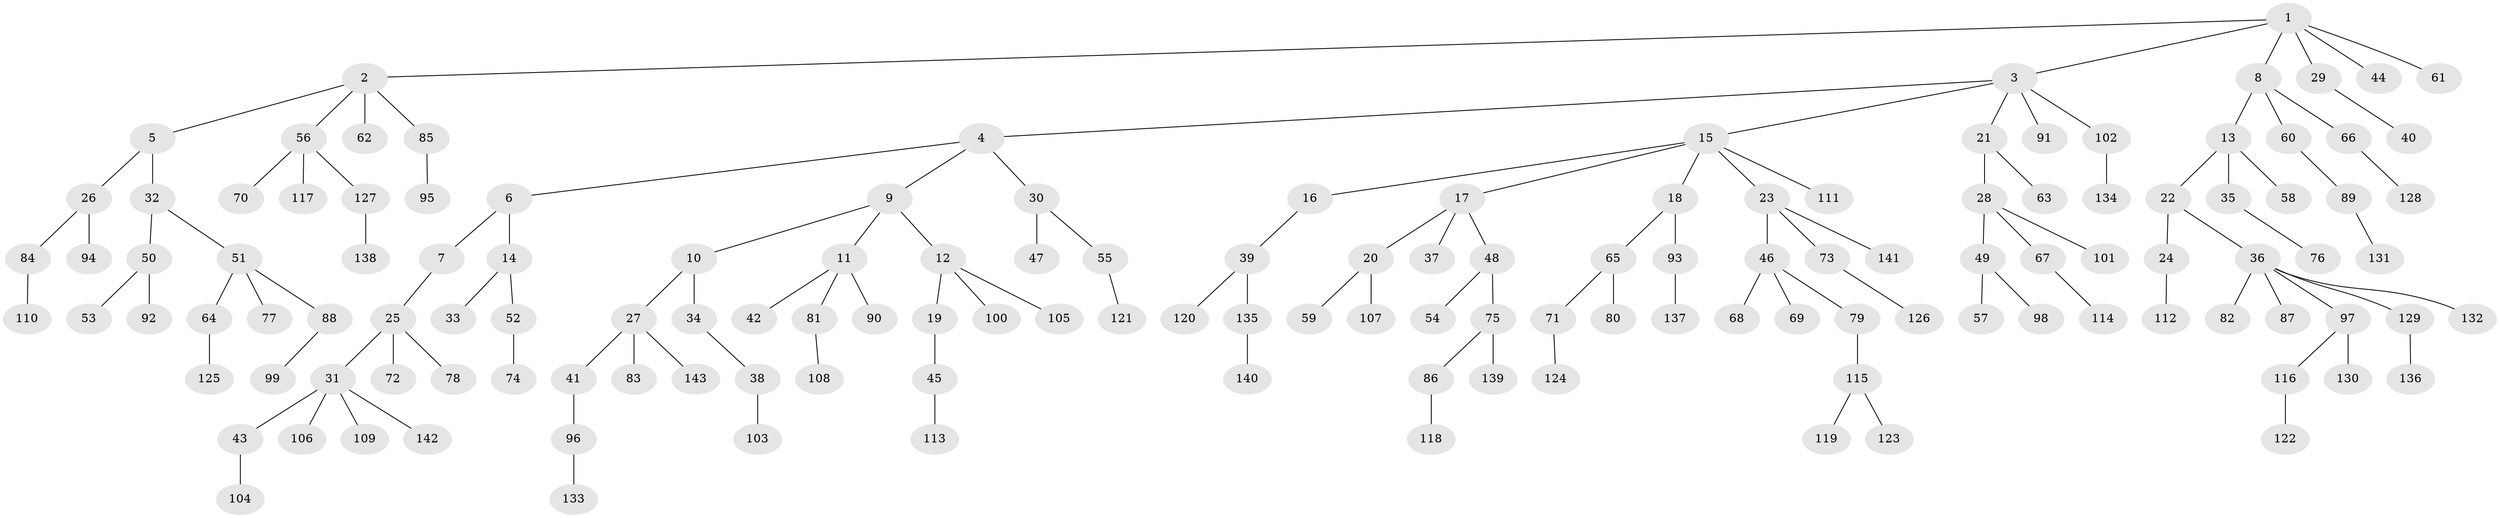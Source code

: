 // coarse degree distribution, {8: 0.03508771929824561, 5: 0.03508771929824561, 3: 0.12280701754385964, 4: 0.05263157894736842, 6: 0.017543859649122806, 1: 0.6491228070175439, 2: 0.08771929824561403}
// Generated by graph-tools (version 1.1) at 2025/19/03/04/25 18:19:23]
// undirected, 143 vertices, 142 edges
graph export_dot {
graph [start="1"]
  node [color=gray90,style=filled];
  1;
  2;
  3;
  4;
  5;
  6;
  7;
  8;
  9;
  10;
  11;
  12;
  13;
  14;
  15;
  16;
  17;
  18;
  19;
  20;
  21;
  22;
  23;
  24;
  25;
  26;
  27;
  28;
  29;
  30;
  31;
  32;
  33;
  34;
  35;
  36;
  37;
  38;
  39;
  40;
  41;
  42;
  43;
  44;
  45;
  46;
  47;
  48;
  49;
  50;
  51;
  52;
  53;
  54;
  55;
  56;
  57;
  58;
  59;
  60;
  61;
  62;
  63;
  64;
  65;
  66;
  67;
  68;
  69;
  70;
  71;
  72;
  73;
  74;
  75;
  76;
  77;
  78;
  79;
  80;
  81;
  82;
  83;
  84;
  85;
  86;
  87;
  88;
  89;
  90;
  91;
  92;
  93;
  94;
  95;
  96;
  97;
  98;
  99;
  100;
  101;
  102;
  103;
  104;
  105;
  106;
  107;
  108;
  109;
  110;
  111;
  112;
  113;
  114;
  115;
  116;
  117;
  118;
  119;
  120;
  121;
  122;
  123;
  124;
  125;
  126;
  127;
  128;
  129;
  130;
  131;
  132;
  133;
  134;
  135;
  136;
  137;
  138;
  139;
  140;
  141;
  142;
  143;
  1 -- 2;
  1 -- 3;
  1 -- 8;
  1 -- 29;
  1 -- 44;
  1 -- 61;
  2 -- 5;
  2 -- 56;
  2 -- 62;
  2 -- 85;
  3 -- 4;
  3 -- 15;
  3 -- 21;
  3 -- 91;
  3 -- 102;
  4 -- 6;
  4 -- 9;
  4 -- 30;
  5 -- 26;
  5 -- 32;
  6 -- 7;
  6 -- 14;
  7 -- 25;
  8 -- 13;
  8 -- 60;
  8 -- 66;
  9 -- 10;
  9 -- 11;
  9 -- 12;
  10 -- 27;
  10 -- 34;
  11 -- 42;
  11 -- 81;
  11 -- 90;
  12 -- 19;
  12 -- 100;
  12 -- 105;
  13 -- 22;
  13 -- 35;
  13 -- 58;
  14 -- 33;
  14 -- 52;
  15 -- 16;
  15 -- 17;
  15 -- 18;
  15 -- 23;
  15 -- 111;
  16 -- 39;
  17 -- 20;
  17 -- 37;
  17 -- 48;
  18 -- 65;
  18 -- 93;
  19 -- 45;
  20 -- 59;
  20 -- 107;
  21 -- 28;
  21 -- 63;
  22 -- 24;
  22 -- 36;
  23 -- 46;
  23 -- 73;
  23 -- 141;
  24 -- 112;
  25 -- 31;
  25 -- 72;
  25 -- 78;
  26 -- 84;
  26 -- 94;
  27 -- 41;
  27 -- 83;
  27 -- 143;
  28 -- 49;
  28 -- 67;
  28 -- 101;
  29 -- 40;
  30 -- 47;
  30 -- 55;
  31 -- 43;
  31 -- 106;
  31 -- 109;
  31 -- 142;
  32 -- 50;
  32 -- 51;
  34 -- 38;
  35 -- 76;
  36 -- 82;
  36 -- 87;
  36 -- 97;
  36 -- 129;
  36 -- 132;
  38 -- 103;
  39 -- 120;
  39 -- 135;
  41 -- 96;
  43 -- 104;
  45 -- 113;
  46 -- 68;
  46 -- 69;
  46 -- 79;
  48 -- 54;
  48 -- 75;
  49 -- 57;
  49 -- 98;
  50 -- 53;
  50 -- 92;
  51 -- 64;
  51 -- 77;
  51 -- 88;
  52 -- 74;
  55 -- 121;
  56 -- 70;
  56 -- 117;
  56 -- 127;
  60 -- 89;
  64 -- 125;
  65 -- 71;
  65 -- 80;
  66 -- 128;
  67 -- 114;
  71 -- 124;
  73 -- 126;
  75 -- 86;
  75 -- 139;
  79 -- 115;
  81 -- 108;
  84 -- 110;
  85 -- 95;
  86 -- 118;
  88 -- 99;
  89 -- 131;
  93 -- 137;
  96 -- 133;
  97 -- 116;
  97 -- 130;
  102 -- 134;
  115 -- 119;
  115 -- 123;
  116 -- 122;
  127 -- 138;
  129 -- 136;
  135 -- 140;
}
